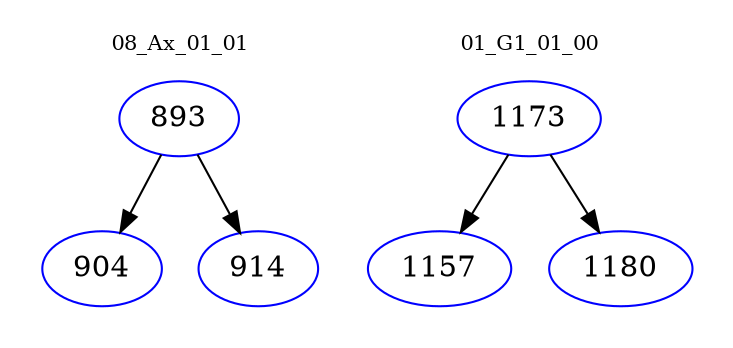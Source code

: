 digraph{
subgraph cluster_0 {
color = white
label = "08_Ax_01_01";
fontsize=10;
T0_893 [label="893", color="blue"]
T0_893 -> T0_904 [color="black"]
T0_904 [label="904", color="blue"]
T0_893 -> T0_914 [color="black"]
T0_914 [label="914", color="blue"]
}
subgraph cluster_1 {
color = white
label = "01_G1_01_00";
fontsize=10;
T1_1173 [label="1173", color="blue"]
T1_1173 -> T1_1157 [color="black"]
T1_1157 [label="1157", color="blue"]
T1_1173 -> T1_1180 [color="black"]
T1_1180 [label="1180", color="blue"]
}
}
